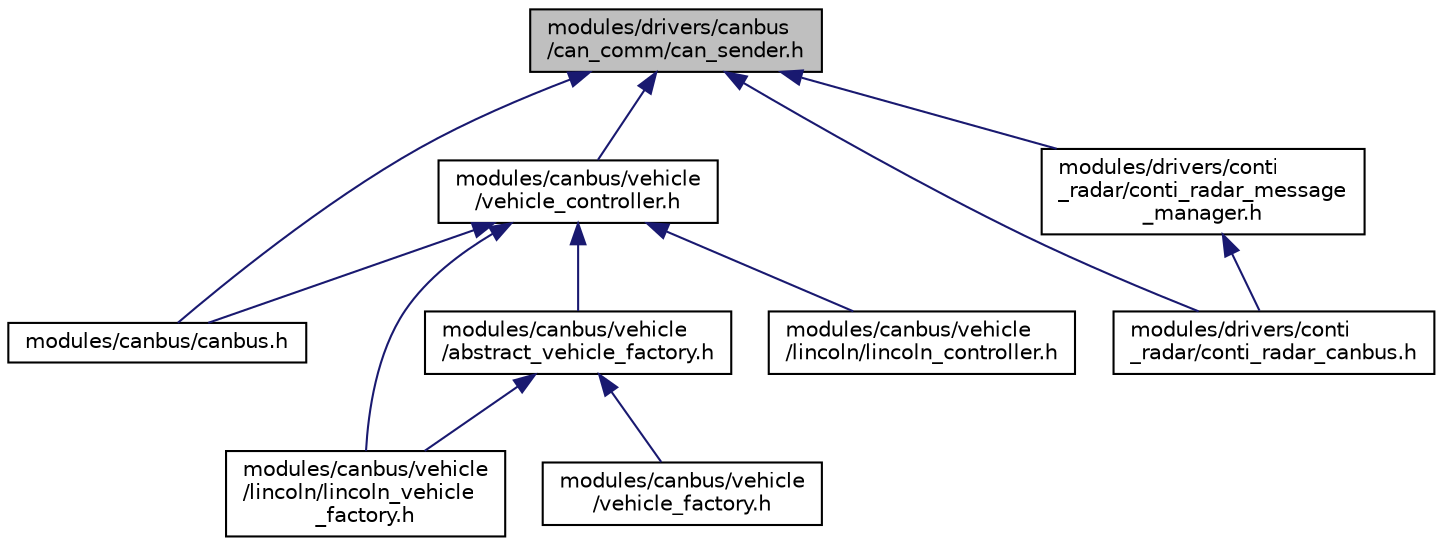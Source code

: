 digraph "modules/drivers/canbus/can_comm/can_sender.h"
{
  edge [fontname="Helvetica",fontsize="10",labelfontname="Helvetica",labelfontsize="10"];
  node [fontname="Helvetica",fontsize="10",shape=record];
  Node1 [label="modules/drivers/canbus\l/can_comm/can_sender.h",height=0.2,width=0.4,color="black", fillcolor="grey75", style="filled" fontcolor="black"];
  Node1 -> Node2 [dir="back",color="midnightblue",fontsize="10",style="solid",fontname="Helvetica"];
  Node2 [label="modules/canbus/vehicle\l/vehicle_controller.h",height=0.2,width=0.4,color="black", fillcolor="white", style="filled",URL="$vehicle__controller_8h.html",tooltip="The class of VehicleController. "];
  Node2 -> Node3 [dir="back",color="midnightblue",fontsize="10",style="solid",fontname="Helvetica"];
  Node3 [label="modules/canbus/canbus.h",height=0.2,width=0.4,color="black", fillcolor="white", style="filled",URL="$canbus_8h.html"];
  Node2 -> Node4 [dir="back",color="midnightblue",fontsize="10",style="solid",fontname="Helvetica"];
  Node4 [label="modules/canbus/vehicle\l/abstract_vehicle_factory.h",height=0.2,width=0.4,color="black", fillcolor="white", style="filled",URL="$abstract__vehicle__factory_8h.html"];
  Node4 -> Node5 [dir="back",color="midnightblue",fontsize="10",style="solid",fontname="Helvetica"];
  Node5 [label="modules/canbus/vehicle\l/lincoln/lincoln_vehicle\l_factory.h",height=0.2,width=0.4,color="black", fillcolor="white", style="filled",URL="$lincoln__vehicle__factory_8h.html"];
  Node4 -> Node6 [dir="back",color="midnightblue",fontsize="10",style="solid",fontname="Helvetica"];
  Node6 [label="modules/canbus/vehicle\l/vehicle_factory.h",height=0.2,width=0.4,color="black", fillcolor="white", style="filled",URL="$vehicle__factory_8h.html"];
  Node2 -> Node7 [dir="back",color="midnightblue",fontsize="10",style="solid",fontname="Helvetica"];
  Node7 [label="modules/canbus/vehicle\l/lincoln/lincoln_controller.h",height=0.2,width=0.4,color="black", fillcolor="white", style="filled",URL="$lincoln__controller_8h.html",tooltip="The class of LincolnController. "];
  Node2 -> Node5 [dir="back",color="midnightblue",fontsize="10",style="solid",fontname="Helvetica"];
  Node1 -> Node3 [dir="back",color="midnightblue",fontsize="10",style="solid",fontname="Helvetica"];
  Node1 -> Node8 [dir="back",color="midnightblue",fontsize="10",style="solid",fontname="Helvetica"];
  Node8 [label="modules/drivers/conti\l_radar/conti_radar_canbus.h",height=0.2,width=0.4,color="black", fillcolor="white", style="filled",URL="$conti__radar__canbus_8h.html"];
  Node1 -> Node9 [dir="back",color="midnightblue",fontsize="10",style="solid",fontname="Helvetica"];
  Node9 [label="modules/drivers/conti\l_radar/conti_radar_message\l_manager.h",height=0.2,width=0.4,color="black", fillcolor="white", style="filled",URL="$conti__radar__message__manager_8h.html",tooltip="The class of ContiRadarMessageManager. "];
  Node9 -> Node8 [dir="back",color="midnightblue",fontsize="10",style="solid",fontname="Helvetica"];
}
